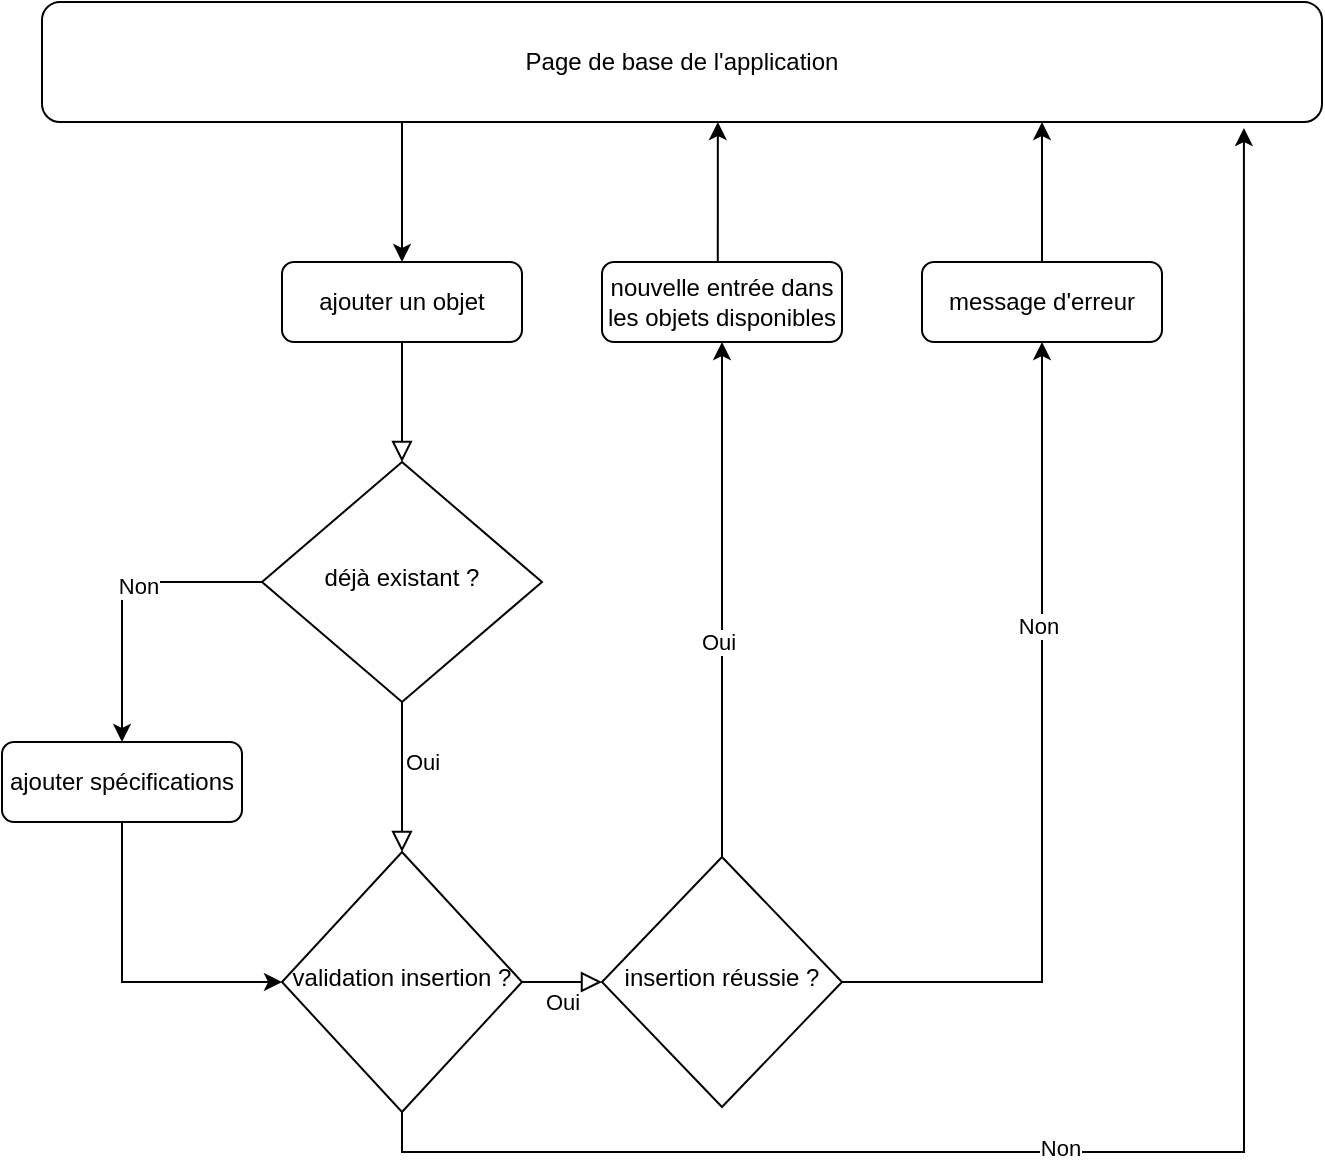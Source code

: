 <mxfile version="13.9.9" type="device" pages="2"><diagram id="C5RBs43oDa-KdzZeNtuy" name="AjouterObjet"><mxGraphModel dx="1529" dy="822" grid="1" gridSize="10" guides="1" tooltips="1" connect="1" arrows="1" fold="1" page="1" pageScale="1" pageWidth="827" pageHeight="1169" math="0" shadow="0"><root><mxCell id="WIyWlLk6GJQsqaUBKTNV-0"/><mxCell id="WIyWlLk6GJQsqaUBKTNV-1" parent="WIyWlLk6GJQsqaUBKTNV-0"/><mxCell id="WIyWlLk6GJQsqaUBKTNV-2" value="" style="rounded=0;html=1;jettySize=auto;orthogonalLoop=1;fontSize=11;endArrow=block;endFill=0;endSize=8;strokeWidth=1;shadow=0;labelBackgroundColor=none;edgeStyle=orthogonalEdgeStyle;" parent="WIyWlLk6GJQsqaUBKTNV-1" source="WIyWlLk6GJQsqaUBKTNV-3" target="WIyWlLk6GJQsqaUBKTNV-6" edge="1"><mxGeometry relative="1" as="geometry"/></mxCell><mxCell id="WIyWlLk6GJQsqaUBKTNV-3" value="ajouter un objet" style="rounded=1;whiteSpace=wrap;html=1;fontSize=12;glass=0;strokeWidth=1;shadow=0;" parent="WIyWlLk6GJQsqaUBKTNV-1" vertex="1"><mxGeometry x="-560" y="160" width="120" height="40" as="geometry"/></mxCell><mxCell id="WIyWlLk6GJQsqaUBKTNV-4" value="Oui&lt;br&gt;" style="rounded=0;html=1;jettySize=auto;orthogonalLoop=1;fontSize=11;endArrow=block;endFill=0;endSize=8;strokeWidth=1;shadow=0;labelBackgroundColor=none;edgeStyle=orthogonalEdgeStyle;" parent="WIyWlLk6GJQsqaUBKTNV-1" source="WIyWlLk6GJQsqaUBKTNV-6" target="WIyWlLk6GJQsqaUBKTNV-10" edge="1"><mxGeometry x="-0.2" y="10" relative="1" as="geometry"><mxPoint as="offset"/></mxGeometry></mxCell><mxCell id="CPx5w6QgZZ2iSfjPVO6k-0" style="edgeStyle=orthogonalEdgeStyle;rounded=0;orthogonalLoop=1;jettySize=auto;html=1;exitX=0;exitY=0.5;exitDx=0;exitDy=0;entryX=0.5;entryY=0;entryDx=0;entryDy=0;" edge="1" parent="WIyWlLk6GJQsqaUBKTNV-1" source="WIyWlLk6GJQsqaUBKTNV-6" target="WIyWlLk6GJQsqaUBKTNV-7"><mxGeometry relative="1" as="geometry"/></mxCell><mxCell id="CPx5w6QgZZ2iSfjPVO6k-1" value="Non" style="edgeLabel;html=1;align=center;verticalAlign=middle;resizable=0;points=[];" vertex="1" connectable="0" parent="CPx5w6QgZZ2iSfjPVO6k-0"><mxGeometry x="-0.173" y="2" relative="1" as="geometry"><mxPoint as="offset"/></mxGeometry></mxCell><mxCell id="WIyWlLk6GJQsqaUBKTNV-6" value="déjà existant ?" style="rhombus;whiteSpace=wrap;html=1;shadow=0;fontFamily=Helvetica;fontSize=12;align=center;strokeWidth=1;spacing=6;spacingTop=-4;" parent="WIyWlLk6GJQsqaUBKTNV-1" vertex="1"><mxGeometry x="-570" y="260" width="140" height="120" as="geometry"/></mxCell><mxCell id="yBJYcyDlmiBvtjKI0nVj-4" style="edgeStyle=orthogonalEdgeStyle;rounded=0;orthogonalLoop=1;jettySize=auto;html=1;exitX=0.5;exitY=1;exitDx=0;exitDy=0;entryX=0;entryY=0.5;entryDx=0;entryDy=0;" parent="WIyWlLk6GJQsqaUBKTNV-1" source="WIyWlLk6GJQsqaUBKTNV-7" target="WIyWlLk6GJQsqaUBKTNV-10" edge="1"><mxGeometry relative="1" as="geometry"><mxPoint x="-700" y="520" as="targetPoint"/></mxGeometry></mxCell><mxCell id="WIyWlLk6GJQsqaUBKTNV-7" value="ajouter spécifications" style="rounded=1;whiteSpace=wrap;html=1;fontSize=12;glass=0;strokeWidth=1;shadow=0;" parent="WIyWlLk6GJQsqaUBKTNV-1" vertex="1"><mxGeometry x="-700" y="400" width="120" height="40" as="geometry"/></mxCell><mxCell id="WIyWlLk6GJQsqaUBKTNV-9" value="Oui" style="edgeStyle=orthogonalEdgeStyle;rounded=0;html=1;jettySize=auto;orthogonalLoop=1;fontSize=11;endArrow=block;endFill=0;endSize=8;strokeWidth=1;shadow=0;labelBackgroundColor=none;entryX=0;entryY=0.5;entryDx=0;entryDy=0;" parent="WIyWlLk6GJQsqaUBKTNV-1" source="WIyWlLk6GJQsqaUBKTNV-10" target="yBJYcyDlmiBvtjKI0nVj-0" edge="1"><mxGeometry y="-10" relative="1" as="geometry"><mxPoint as="offset"/><mxPoint x="-310" y="520" as="targetPoint"/></mxGeometry></mxCell><mxCell id="CPx5w6QgZZ2iSfjPVO6k-2" style="edgeStyle=orthogonalEdgeStyle;rounded=0;orthogonalLoop=1;jettySize=auto;html=1;exitX=0.5;exitY=1;exitDx=0;exitDy=0;entryX=0.939;entryY=1.05;entryDx=0;entryDy=0;entryPerimeter=0;" edge="1" parent="WIyWlLk6GJQsqaUBKTNV-1" source="WIyWlLk6GJQsqaUBKTNV-10" target="WIyWlLk6GJQsqaUBKTNV-11"><mxGeometry relative="1" as="geometry"/></mxCell><mxCell id="CPx5w6QgZZ2iSfjPVO6k-3" value="Non" style="edgeLabel;html=1;align=center;verticalAlign=middle;resizable=0;points=[];" vertex="1" connectable="0" parent="CPx5w6QgZZ2iSfjPVO6k-2"><mxGeometry x="-0.268" y="2" relative="1" as="geometry"><mxPoint as="offset"/></mxGeometry></mxCell><mxCell id="WIyWlLk6GJQsqaUBKTNV-10" value="validation insertion ?" style="rhombus;whiteSpace=wrap;html=1;shadow=0;fontFamily=Helvetica;fontSize=12;align=center;strokeWidth=1;spacing=6;spacingTop=-4;" parent="WIyWlLk6GJQsqaUBKTNV-1" vertex="1"><mxGeometry x="-560" y="455" width="120" height="130" as="geometry"/></mxCell><mxCell id="yBJYcyDlmiBvtjKI0nVj-7" style="edgeStyle=orthogonalEdgeStyle;rounded=0;orthogonalLoop=1;jettySize=auto;html=1;exitX=0.399;exitY=0.986;exitDx=0;exitDy=0;entryX=0.5;entryY=0;entryDx=0;entryDy=0;exitPerimeter=0;" parent="WIyWlLk6GJQsqaUBKTNV-1" source="WIyWlLk6GJQsqaUBKTNV-11" target="WIyWlLk6GJQsqaUBKTNV-3" edge="1"><mxGeometry relative="1" as="geometry"><Array as="points"><mxPoint x="-500" y="89"/></Array></mxGeometry></mxCell><mxCell id="WIyWlLk6GJQsqaUBKTNV-11" value="Page de base de l'application" style="rounded=1;whiteSpace=wrap;html=1;fontSize=12;glass=0;strokeWidth=1;shadow=0;" parent="WIyWlLk6GJQsqaUBKTNV-1" vertex="1"><mxGeometry x="-680" y="30" width="640" height="60" as="geometry"/></mxCell><mxCell id="yBJYcyDlmiBvtjKI0nVj-2" style="edgeStyle=orthogonalEdgeStyle;rounded=0;orthogonalLoop=1;jettySize=auto;html=1;exitX=0.5;exitY=0;exitDx=0;exitDy=0;entryX=0.5;entryY=1;entryDx=0;entryDy=0;" parent="WIyWlLk6GJQsqaUBKTNV-1" source="yBJYcyDlmiBvtjKI0nVj-0" target="yBJYcyDlmiBvtjKI0nVj-5" edge="1"><mxGeometry relative="1" as="geometry"><mxPoint x="-160" y="260" as="targetPoint"/><Array as="points"/></mxGeometry></mxCell><mxCell id="yBJYcyDlmiBvtjKI0nVj-3" value="Oui" style="edgeLabel;html=1;align=center;verticalAlign=middle;resizable=0;points=[];" parent="yBJYcyDlmiBvtjKI0nVj-2" vertex="1" connectable="0"><mxGeometry x="-0.165" y="2" relative="1" as="geometry"><mxPoint as="offset"/></mxGeometry></mxCell><mxCell id="yBJYcyDlmiBvtjKI0nVj-8" style="edgeStyle=orthogonalEdgeStyle;rounded=0;orthogonalLoop=1;jettySize=auto;html=1;exitX=1;exitY=0.5;exitDx=0;exitDy=0;entryX=0.5;entryY=1;entryDx=0;entryDy=0;" parent="WIyWlLk6GJQsqaUBKTNV-1" source="yBJYcyDlmiBvtjKI0nVj-0" target="yBJYcyDlmiBvtjKI0nVj-9" edge="1"><mxGeometry relative="1" as="geometry"><mxPoint x="-160" y="230" as="targetPoint"/></mxGeometry></mxCell><mxCell id="yBJYcyDlmiBvtjKI0nVj-11" value="Non" style="edgeLabel;html=1;align=center;verticalAlign=middle;resizable=0;points=[];" parent="yBJYcyDlmiBvtjKI0nVj-8" vertex="1" connectable="0"><mxGeometry x="0.323" y="2" relative="1" as="geometry"><mxPoint as="offset"/></mxGeometry></mxCell><mxCell id="yBJYcyDlmiBvtjKI0nVj-0" value="insertion réussie ?" style="rhombus;whiteSpace=wrap;html=1;shadow=0;fontFamily=Helvetica;fontSize=12;align=center;strokeWidth=1;spacing=6;spacingTop=-4;" parent="WIyWlLk6GJQsqaUBKTNV-1" vertex="1"><mxGeometry x="-400" y="457.5" width="120" height="125" as="geometry"/></mxCell><mxCell id="yBJYcyDlmiBvtjKI0nVj-6" style="edgeStyle=orthogonalEdgeStyle;rounded=0;orthogonalLoop=1;jettySize=auto;html=1;exitX=0.5;exitY=0;exitDx=0;exitDy=0;entryX=0.528;entryY=1;entryDx=0;entryDy=0;entryPerimeter=0;" parent="WIyWlLk6GJQsqaUBKTNV-1" source="yBJYcyDlmiBvtjKI0nVj-5" target="WIyWlLk6GJQsqaUBKTNV-11" edge="1"><mxGeometry relative="1" as="geometry"><mxPoint x="-320" y="110" as="targetPoint"/><Array as="points"><mxPoint x="-342" y="160"/></Array></mxGeometry></mxCell><mxCell id="yBJYcyDlmiBvtjKI0nVj-5" value="nouvelle entrée dans les objets disponibles" style="rounded=1;whiteSpace=wrap;html=1;fontSize=12;glass=0;strokeWidth=1;shadow=0;" parent="WIyWlLk6GJQsqaUBKTNV-1" vertex="1"><mxGeometry x="-400" y="160" width="120" height="40" as="geometry"/></mxCell><mxCell id="yBJYcyDlmiBvtjKI0nVj-10" style="edgeStyle=orthogonalEdgeStyle;rounded=0;orthogonalLoop=1;jettySize=auto;html=1;exitX=0.5;exitY=0;exitDx=0;exitDy=0;" parent="WIyWlLk6GJQsqaUBKTNV-1" source="yBJYcyDlmiBvtjKI0nVj-9" edge="1"><mxGeometry relative="1" as="geometry"><mxPoint x="-180" y="90" as="targetPoint"/><Array as="points"><mxPoint x="-180" y="90"/></Array></mxGeometry></mxCell><mxCell id="yBJYcyDlmiBvtjKI0nVj-9" value="message d'erreur" style="rounded=1;whiteSpace=wrap;html=1;fontSize=12;glass=0;strokeWidth=1;shadow=0;" parent="WIyWlLk6GJQsqaUBKTNV-1" vertex="1"><mxGeometry x="-240" y="160" width="120" height="40" as="geometry"/></mxCell></root></mxGraphModel></diagram><diagram id="69zlb4H2CcaOB5JTB8vc" name="RenommerObjets"><mxGraphModel dx="1529" dy="822" grid="1" gridSize="10" guides="1" tooltips="1" connect="1" arrows="1" fold="1" page="1" pageScale="1" pageWidth="827" pageHeight="1169" math="0" shadow="0"><root><mxCell id="48Xnyn0gurB9ouovUNyn-0"/><mxCell id="48Xnyn0gurB9ouovUNyn-1" parent="48Xnyn0gurB9ouovUNyn-0"/><mxCell id="48Xnyn0gurB9ouovUNyn-2" value="" style="rounded=0;html=1;jettySize=auto;orthogonalLoop=1;fontSize=11;endArrow=block;endFill=0;endSize=8;strokeWidth=1;shadow=0;labelBackgroundColor=none;edgeStyle=orthogonalEdgeStyle;" parent="48Xnyn0gurB9ouovUNyn-1" source="48Xnyn0gurB9ouovUNyn-3" target="48Xnyn0gurB9ouovUNyn-6" edge="1"><mxGeometry relative="1" as="geometry"/></mxCell><mxCell id="48Xnyn0gurB9ouovUNyn-3" value="retourner un objet" style="rounded=1;whiteSpace=wrap;html=1;fontSize=12;glass=0;strokeWidth=1;shadow=0;" parent="48Xnyn0gurB9ouovUNyn-1" vertex="1"><mxGeometry x="-560" y="160" width="120" height="40" as="geometry"/></mxCell><mxCell id="fElhOi8Av2nuf5qFWoWl-4" style="edgeStyle=orthogonalEdgeStyle;rounded=0;orthogonalLoop=1;jettySize=auto;html=1;exitX=0;exitY=0.5;exitDx=0;exitDy=0;entryX=0.5;entryY=1;entryDx=0;entryDy=0;" edge="1" parent="48Xnyn0gurB9ouovUNyn-1" source="48Xnyn0gurB9ouovUNyn-6" target="48Xnyn0gurB9ouovUNyn-8"><mxGeometry relative="1" as="geometry"/></mxCell><mxCell id="fElhOi8Av2nuf5qFWoWl-5" value="Non" style="edgeLabel;html=1;align=center;verticalAlign=middle;resizable=0;points=[];" vertex="1" connectable="0" parent="fElhOi8Av2nuf5qFWoWl-4"><mxGeometry x="-0.133" y="1" relative="1" as="geometry"><mxPoint as="offset"/></mxGeometry></mxCell><mxCell id="fElhOi8Av2nuf5qFWoWl-11" style="edgeStyle=orthogonalEdgeStyle;rounded=0;orthogonalLoop=1;jettySize=auto;html=1;exitX=0.5;exitY=1;exitDx=0;exitDy=0;entryX=0.5;entryY=0;entryDx=0;entryDy=0;" edge="1" parent="48Xnyn0gurB9ouovUNyn-1" source="48Xnyn0gurB9ouovUNyn-6" target="fElhOi8Av2nuf5qFWoWl-10"><mxGeometry relative="1" as="geometry"/></mxCell><mxCell id="48Xnyn0gurB9ouovUNyn-6" value="id présent dans les objets loués ?" style="rhombus;whiteSpace=wrap;html=1;shadow=0;fontFamily=Helvetica;fontSize=12;align=center;strokeWidth=1;spacing=6;spacingTop=-4;" parent="48Xnyn0gurB9ouovUNyn-1" vertex="1"><mxGeometry x="-570" y="260" width="140" height="120" as="geometry"/></mxCell><mxCell id="48Xnyn0gurB9ouovUNyn-7" style="edgeStyle=orthogonalEdgeStyle;rounded=0;orthogonalLoop=1;jettySize=auto;html=1;exitX=0.5;exitY=1;exitDx=0;exitDy=0;entryX=0;entryY=0.5;entryDx=0;entryDy=0;" parent="48Xnyn0gurB9ouovUNyn-1" source="48Xnyn0gurB9ouovUNyn-8" target="48Xnyn0gurB9ouovUNyn-3" edge="1"><mxGeometry relative="1" as="geometry"><mxPoint x="-700" y="520" as="targetPoint"/><Array as="points"><mxPoint x="-640" y="180"/></Array></mxGeometry></mxCell><mxCell id="48Xnyn0gurB9ouovUNyn-8" value="message : id invalide" style="rounded=1;whiteSpace=wrap;html=1;fontSize=12;glass=0;strokeWidth=1;shadow=0;" parent="48Xnyn0gurB9ouovUNyn-1" vertex="1"><mxGeometry x="-700" y="230" width="120" height="40" as="geometry"/></mxCell><mxCell id="48Xnyn0gurB9ouovUNyn-10" value="Oui" style="edgeStyle=orthogonalEdgeStyle;rounded=0;html=1;jettySize=auto;orthogonalLoop=1;fontSize=11;endArrow=block;endFill=0;endSize=8;strokeWidth=1;shadow=0;labelBackgroundColor=none;entryX=0;entryY=0.5;entryDx=0;entryDy=0;" parent="48Xnyn0gurB9ouovUNyn-1" source="48Xnyn0gurB9ouovUNyn-11" target="48Xnyn0gurB9ouovUNyn-18" edge="1"><mxGeometry y="-10" relative="1" as="geometry"><mxPoint as="offset"/><mxPoint x="-310" y="625" as="targetPoint"/></mxGeometry></mxCell><mxCell id="fElhOi8Av2nuf5qFWoWl-7" style="edgeStyle=orthogonalEdgeStyle;rounded=0;orthogonalLoop=1;jettySize=auto;html=1;exitX=0.5;exitY=1;exitDx=0;exitDy=0;entryX=0.952;entryY=1.017;entryDx=0;entryDy=0;entryPerimeter=0;" edge="1" parent="48Xnyn0gurB9ouovUNyn-1" source="48Xnyn0gurB9ouovUNyn-11" target="48Xnyn0gurB9ouovUNyn-13"><mxGeometry relative="1" as="geometry"/></mxCell><mxCell id="fElhOi8Av2nuf5qFWoWl-8" value="Non" style="edgeLabel;html=1;align=center;verticalAlign=middle;resizable=0;points=[];" vertex="1" connectable="0" parent="fElhOi8Av2nuf5qFWoWl-7"><mxGeometry x="-0.29" y="-3" relative="1" as="geometry"><mxPoint as="offset"/></mxGeometry></mxCell><mxCell id="48Xnyn0gurB9ouovUNyn-11" value="valider la fin de location ?" style="rhombus;whiteSpace=wrap;html=1;shadow=0;fontFamily=Helvetica;fontSize=12;align=center;strokeWidth=1;spacing=6;spacingTop=-4;" parent="48Xnyn0gurB9ouovUNyn-1" vertex="1"><mxGeometry x="-560" y="560" width="120" height="130" as="geometry"/></mxCell><mxCell id="48Xnyn0gurB9ouovUNyn-12" style="edgeStyle=orthogonalEdgeStyle;rounded=0;orthogonalLoop=1;jettySize=auto;html=1;exitX=0.399;exitY=0.986;exitDx=0;exitDy=0;entryX=0.5;entryY=0;entryDx=0;entryDy=0;exitPerimeter=0;" parent="48Xnyn0gurB9ouovUNyn-1" source="48Xnyn0gurB9ouovUNyn-13" target="48Xnyn0gurB9ouovUNyn-3" edge="1"><mxGeometry relative="1" as="geometry"><Array as="points"><mxPoint x="-500" y="89"/></Array></mxGeometry></mxCell><mxCell id="48Xnyn0gurB9ouovUNyn-13" value="Page de base de l'application" style="rounded=1;whiteSpace=wrap;html=1;fontSize=12;glass=0;strokeWidth=1;shadow=0;" parent="48Xnyn0gurB9ouovUNyn-1" vertex="1"><mxGeometry x="-680" y="30" width="640" height="60" as="geometry"/></mxCell><mxCell id="48Xnyn0gurB9ouovUNyn-14" style="edgeStyle=orthogonalEdgeStyle;rounded=0;orthogonalLoop=1;jettySize=auto;html=1;exitX=0.5;exitY=0;exitDx=0;exitDy=0;entryX=0.5;entryY=1;entryDx=0;entryDy=0;" parent="48Xnyn0gurB9ouovUNyn-1" source="48Xnyn0gurB9ouovUNyn-18" target="48Xnyn0gurB9ouovUNyn-20" edge="1"><mxGeometry relative="1" as="geometry"><mxPoint x="-140" y="260" as="targetPoint"/><Array as="points"/></mxGeometry></mxCell><mxCell id="48Xnyn0gurB9ouovUNyn-15" value="Oui" style="edgeLabel;html=1;align=center;verticalAlign=middle;resizable=0;points=[];" parent="48Xnyn0gurB9ouovUNyn-14" vertex="1" connectable="0"><mxGeometry x="-0.165" y="2" relative="1" as="geometry"><mxPoint as="offset"/></mxGeometry></mxCell><mxCell id="48Xnyn0gurB9ouovUNyn-16" style="edgeStyle=orthogonalEdgeStyle;rounded=0;orthogonalLoop=1;jettySize=auto;html=1;exitX=1;exitY=0.5;exitDx=0;exitDy=0;entryX=0.5;entryY=1;entryDx=0;entryDy=0;" parent="48Xnyn0gurB9ouovUNyn-1" source="48Xnyn0gurB9ouovUNyn-18" target="48Xnyn0gurB9ouovUNyn-22" edge="1"><mxGeometry relative="1" as="geometry"><mxPoint x="-140" y="230" as="targetPoint"/></mxGeometry></mxCell><mxCell id="48Xnyn0gurB9ouovUNyn-17" value="Non" style="edgeLabel;html=1;align=center;verticalAlign=middle;resizable=0;points=[];" parent="48Xnyn0gurB9ouovUNyn-16" vertex="1" connectable="0"><mxGeometry x="0.323" y="2" relative="1" as="geometry"><mxPoint as="offset"/></mxGeometry></mxCell><mxCell id="48Xnyn0gurB9ouovUNyn-18" value="retour de location réussie ?" style="rhombus;whiteSpace=wrap;html=1;shadow=0;fontFamily=Helvetica;fontSize=12;align=center;strokeWidth=1;spacing=6;spacingTop=-4;" parent="48Xnyn0gurB9ouovUNyn-1" vertex="1"><mxGeometry x="-380" y="562.5" width="120" height="125" as="geometry"/></mxCell><mxCell id="48Xnyn0gurB9ouovUNyn-19" style="edgeStyle=orthogonalEdgeStyle;rounded=0;orthogonalLoop=1;jettySize=auto;html=1;exitX=0.5;exitY=0;exitDx=0;exitDy=0;entryX=0.528;entryY=1;entryDx=0;entryDy=0;entryPerimeter=0;" parent="48Xnyn0gurB9ouovUNyn-1" source="48Xnyn0gurB9ouovUNyn-20" edge="1"><mxGeometry relative="1" as="geometry"><mxPoint x="-322.08" y="90" as="targetPoint"/><Array as="points"><mxPoint x="-322" y="160"/></Array></mxGeometry></mxCell><mxCell id="48Xnyn0gurB9ouovUNyn-20" value="nouvelle entrée dans les objets disponibles" style="rounded=1;whiteSpace=wrap;html=1;fontSize=12;glass=0;strokeWidth=1;shadow=0;" parent="48Xnyn0gurB9ouovUNyn-1" vertex="1"><mxGeometry x="-380" y="160" width="120" height="40" as="geometry"/></mxCell><mxCell id="48Xnyn0gurB9ouovUNyn-21" style="edgeStyle=orthogonalEdgeStyle;rounded=0;orthogonalLoop=1;jettySize=auto;html=1;exitX=0.5;exitY=0;exitDx=0;exitDy=0;" parent="48Xnyn0gurB9ouovUNyn-1" source="48Xnyn0gurB9ouovUNyn-22" edge="1"><mxGeometry relative="1" as="geometry"><mxPoint x="-160.0" y="90" as="targetPoint"/><Array as="points"><mxPoint x="-160" y="90"/></Array></mxGeometry></mxCell><mxCell id="48Xnyn0gurB9ouovUNyn-22" value="message d'erreur" style="rounded=1;whiteSpace=wrap;html=1;fontSize=12;glass=0;strokeWidth=1;shadow=0;" parent="48Xnyn0gurB9ouovUNyn-1" vertex="1"><mxGeometry x="-220" y="160" width="120" height="40" as="geometry"/></mxCell><mxCell id="fElhOi8Av2nuf5qFWoWl-12" style="edgeStyle=orthogonalEdgeStyle;rounded=0;orthogonalLoop=1;jettySize=auto;html=1;exitX=0.5;exitY=1;exitDx=0;exitDy=0;entryX=0.5;entryY=0;entryDx=0;entryDy=0;" edge="1" parent="48Xnyn0gurB9ouovUNyn-1" source="fElhOi8Av2nuf5qFWoWl-10" target="48Xnyn0gurB9ouovUNyn-11"><mxGeometry relative="1" as="geometry"/></mxCell><mxCell id="fElhOi8Av2nuf5qFWoWl-10" value="afficher le détail de la location" style="rounded=1;whiteSpace=wrap;html=1;fontSize=12;glass=0;strokeWidth=1;shadow=0;" vertex="1" parent="48Xnyn0gurB9ouovUNyn-1"><mxGeometry x="-560" y="450" width="120" height="40" as="geometry"/></mxCell></root></mxGraphModel></diagram></mxfile>